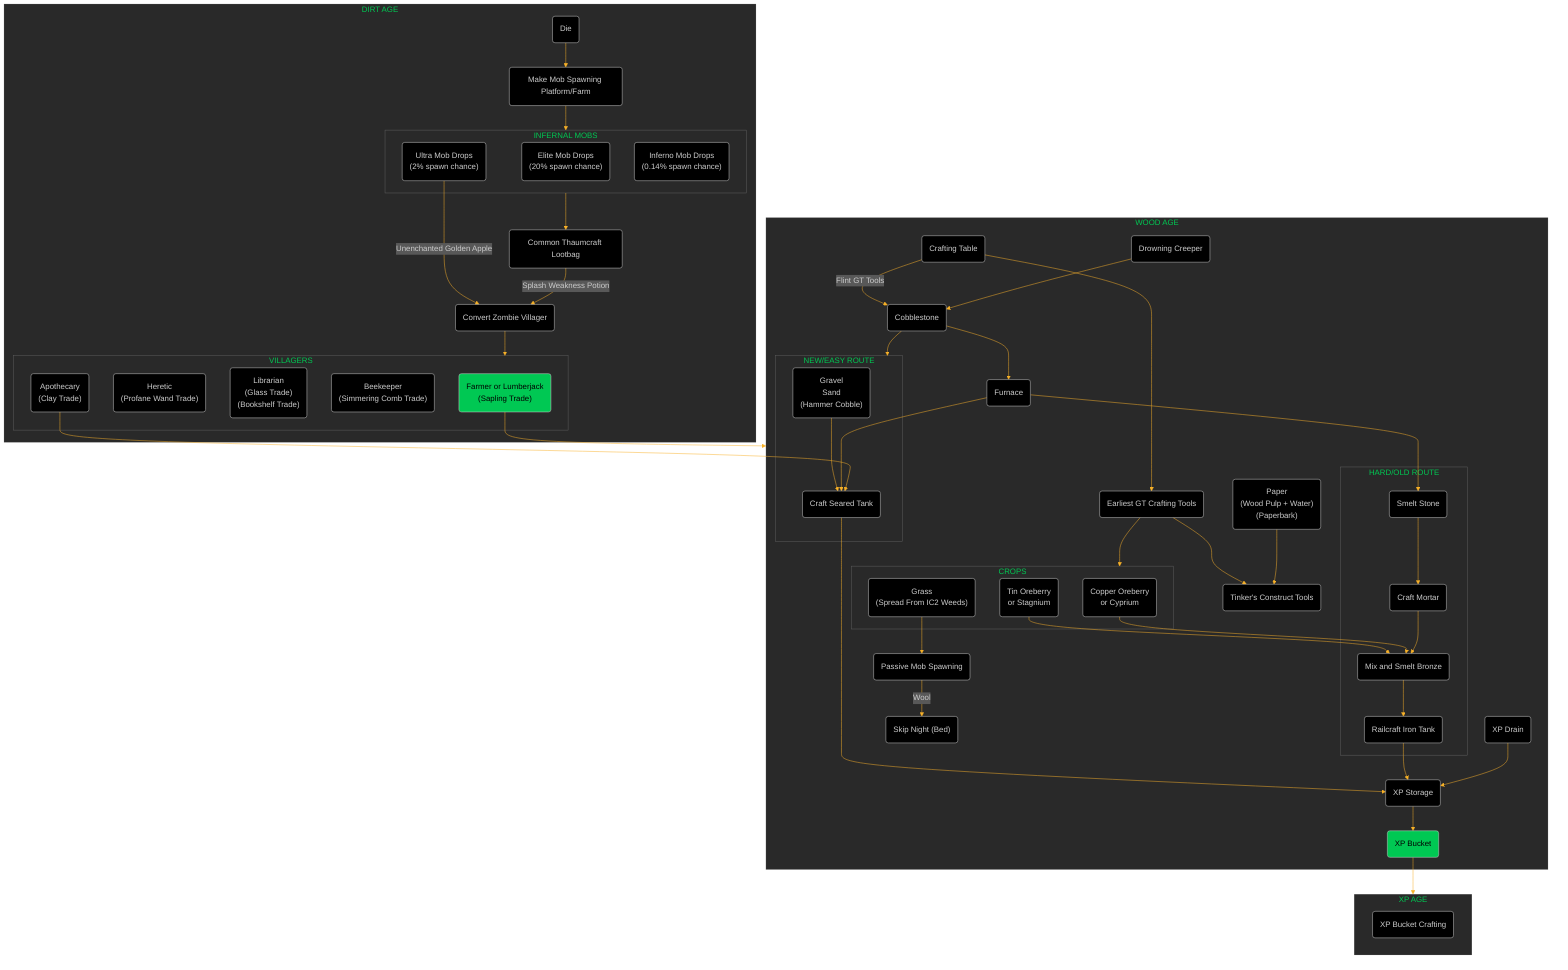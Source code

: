 %%{
  init: {
    'theme': 'dark',
    'themeVariables': {
      'primaryColor': '#000000',
      'primaryTextColor': '#FFFFFF',
      'primaryBorderColor': '#7C0000',
      'lineColor': '#F8B229',
      'secondaryColor': '#006100',
      'tertiaryColor': '#fff',
      'titleColor': '#00C853',
      'darkMode': 'true',
      'mainBkg': '#000000'
    }
  }
}%%

flowchart TD
    %% Node/Subgraph definitions
    subgraph SG_DA [DIRT AGE]
        A(Die)
        B(Make Mob Spawning Platform/Farm)
        subgraph SG_IM [INFERNAL MOBS]
            C("Elite Mob Drops\n(20% spawn chance)")
            D("Ultra Mob Drops\n(2% spawn chance)")
            E("Inferno Mob Drops\n(0.14% spawn chance)")
        end
        F(Common Thaumcraft Lootbag)
        G(Convert Zombie Villager)
        subgraph SG_VG [VILLAGERS]
            H("Farmer or Lumberjack\n(Sapling Trade)")
            I("Heretic\n(Profane Wand Trade)")
            J("Librarian\n(Glass Trade)\n(Bookshelf Trade)")
            K("Beekeeper\n(Simmering Comb Trade)")
            AB("Apothecary\n(Clay Trade)")
        end
    end
    subgraph SG_WA [WOOD AGE]
        L(Crafting Table)
        M(Drowning Creeper)
        N(Cobblestone)
        O(Furnace)
        Q(Earliest GT Crafting Tools)
        subgraph SG_CR [CROPS]
            R(Copper Oreberry\nor Cyprium)
            S(Tin Oreberry\nor Stagnium)
            W("Grass\n(Spread From IC2 Weeds)")
        end
        U(Tinker's Construct Tools)
        V("Paper\n(Wood Pulp + Water)\n(Paperbark)")
        X(Passive Mob Spawning)
        Y("Skip Night (Bed)")
        subgraph SG_IT [HARD/OLD ROUTE]
            P(Smelt Stone)
            T(Craft Mortar)
            Z(Mix and Smelt Bronze)
            AA(Railcraft Iron Tank)
        end
        subgraph SG_NW [NEW/EASY ROUTE]
            AC(Craft Seared Tank)
            AD("Gravel\nSand\n(Hammer Cobble)")
        end
        AE(XP Storage)
        AF(XP Drain)
        AG(XP Bucket)
    end
    subgraph SG_XP [XP AGE]
        AH(XP Bucket Crafting)
    end

    %% Edge definitions
    A --> B --> SG_IM --> F
    D -->|Unenchanted Golden Apple| G
    F -->|Splash Weakness Potion| G
    G --> SG_VG
    H --> SG_WA
    L -->|Flint GT Tools| N
    M --> N --> O --> P --> T
    L --> Q --> SG_CR
    Q --> U
    V --> U
    W --> X -->|Wool| Y
    S --> Z
    R --> Z
    T --> Z --> AA
    N --> SG_NW
    AD --> AC
    AC --> AE
    AA --> AE
    AF --> AE --> AG --> SG_XP
    O --> AC
    AB --> AC

    %% Styling
    classDef gate color:#000000, fill:#00C853
    
    class H gate
    class AG gate